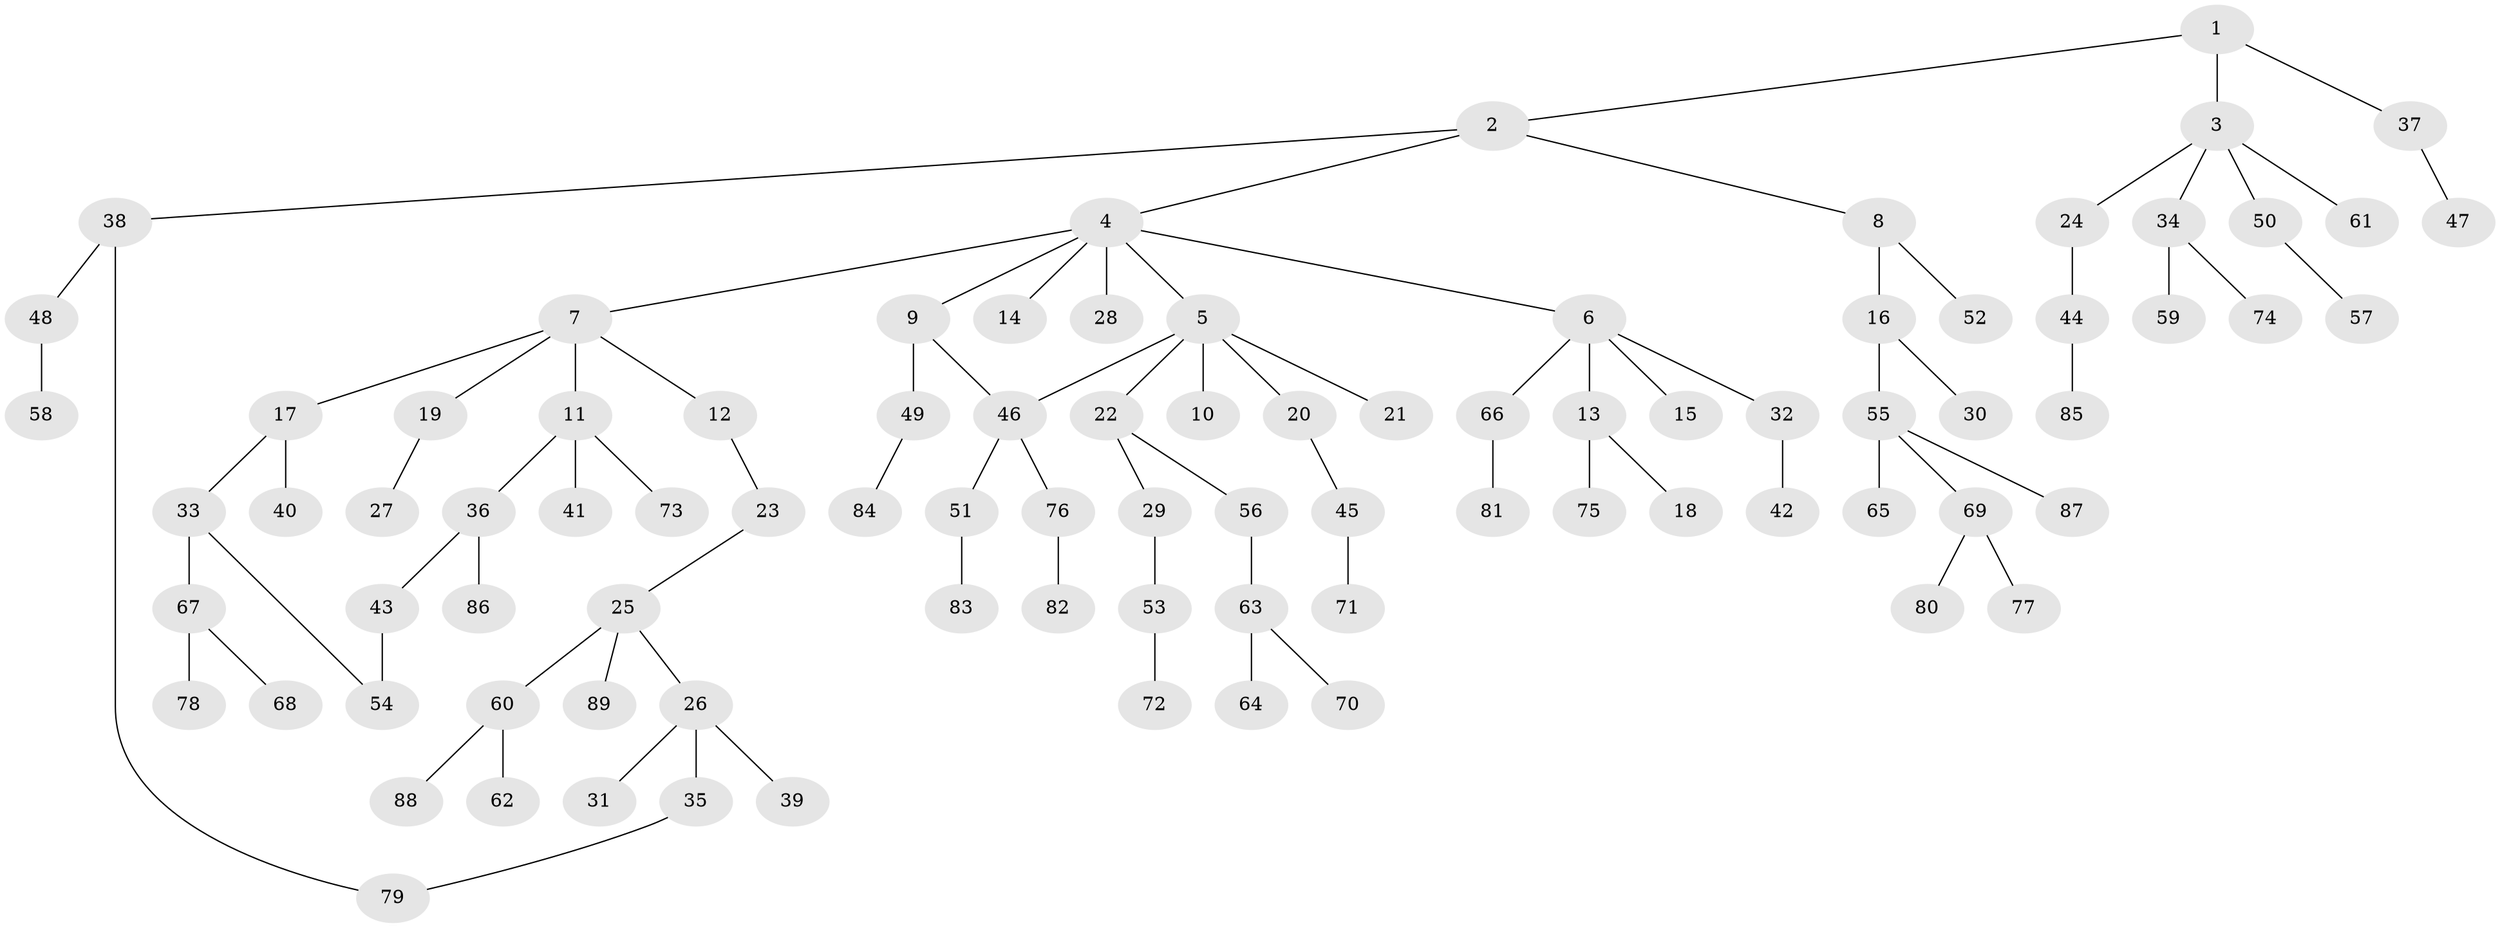 // Generated by graph-tools (version 1.1) at 2025/25/03/09/25 03:25:34]
// undirected, 89 vertices, 91 edges
graph export_dot {
graph [start="1"]
  node [color=gray90,style=filled];
  1;
  2;
  3;
  4;
  5;
  6;
  7;
  8;
  9;
  10;
  11;
  12;
  13;
  14;
  15;
  16;
  17;
  18;
  19;
  20;
  21;
  22;
  23;
  24;
  25;
  26;
  27;
  28;
  29;
  30;
  31;
  32;
  33;
  34;
  35;
  36;
  37;
  38;
  39;
  40;
  41;
  42;
  43;
  44;
  45;
  46;
  47;
  48;
  49;
  50;
  51;
  52;
  53;
  54;
  55;
  56;
  57;
  58;
  59;
  60;
  61;
  62;
  63;
  64;
  65;
  66;
  67;
  68;
  69;
  70;
  71;
  72;
  73;
  74;
  75;
  76;
  77;
  78;
  79;
  80;
  81;
  82;
  83;
  84;
  85;
  86;
  87;
  88;
  89;
  1 -- 2;
  1 -- 3;
  1 -- 37;
  2 -- 4;
  2 -- 8;
  2 -- 38;
  3 -- 24;
  3 -- 34;
  3 -- 50;
  3 -- 61;
  4 -- 5;
  4 -- 6;
  4 -- 7;
  4 -- 9;
  4 -- 14;
  4 -- 28;
  5 -- 10;
  5 -- 20;
  5 -- 21;
  5 -- 22;
  5 -- 46;
  6 -- 13;
  6 -- 15;
  6 -- 32;
  6 -- 66;
  7 -- 11;
  7 -- 12;
  7 -- 17;
  7 -- 19;
  8 -- 16;
  8 -- 52;
  9 -- 46;
  9 -- 49;
  11 -- 36;
  11 -- 41;
  11 -- 73;
  12 -- 23;
  13 -- 18;
  13 -- 75;
  16 -- 30;
  16 -- 55;
  17 -- 33;
  17 -- 40;
  19 -- 27;
  20 -- 45;
  22 -- 29;
  22 -- 56;
  23 -- 25;
  24 -- 44;
  25 -- 26;
  25 -- 60;
  25 -- 89;
  26 -- 31;
  26 -- 35;
  26 -- 39;
  29 -- 53;
  32 -- 42;
  33 -- 54;
  33 -- 67;
  34 -- 59;
  34 -- 74;
  35 -- 79;
  36 -- 43;
  36 -- 86;
  37 -- 47;
  38 -- 48;
  38 -- 79;
  43 -- 54;
  44 -- 85;
  45 -- 71;
  46 -- 51;
  46 -- 76;
  48 -- 58;
  49 -- 84;
  50 -- 57;
  51 -- 83;
  53 -- 72;
  55 -- 65;
  55 -- 69;
  55 -- 87;
  56 -- 63;
  60 -- 62;
  60 -- 88;
  63 -- 64;
  63 -- 70;
  66 -- 81;
  67 -- 68;
  67 -- 78;
  69 -- 77;
  69 -- 80;
  76 -- 82;
}

